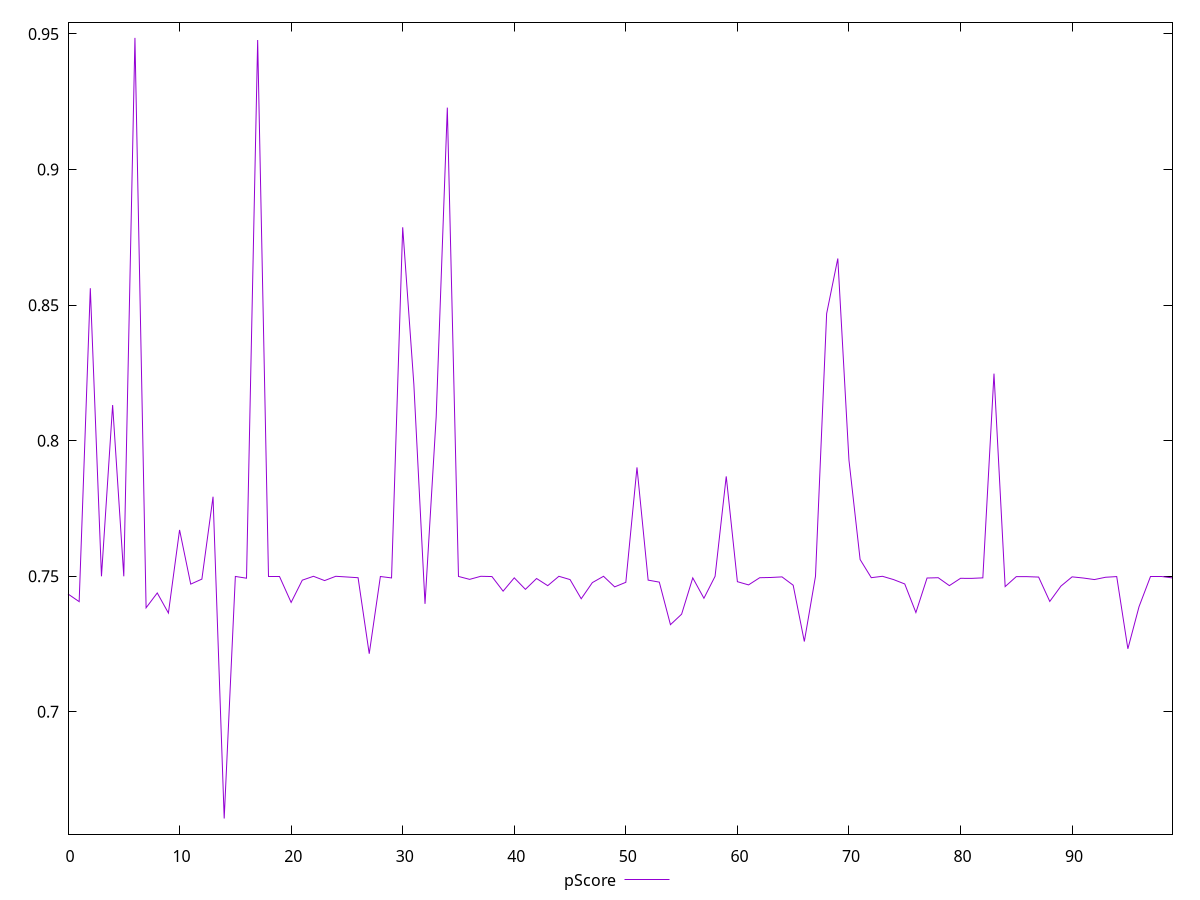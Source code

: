 reset

$pScore <<EOF
0 0.7434733333333333
1 0.7406533333328035
2 0.8562391666571298
3 0.75
4 0.8131591666738192
5 0.75
6 0.9485575000196695
7 0.7383822222222223
8 0.7438522222222222
9 0.7364488888780276
10 0.7670983333388964
11 0.7471144444444444
12 0.7489644444444444
13 0.7793441666662693
14 0.6606666666666667
15 0.7499455555555555
16 0.7492944444444445
17 0.9477783333261808
18 0.75
19 0.75
20 0.7403644444444445
21 0.74857
22 0.75
23 0.7484177777777777
24 0.75
25 0.7497433333333333
26 0.7494755555555556
27 0.7214416666825613
28 0.7499222222222223
29 0.7493966666666667
30 0.8787225000063579
31 0.8207975000143051
32 0.7398422222222222
33 0.8086883333325385
34 0.922841666713357
35 0.7499466666666667
36 0.7488666666666667
37 0.75
38 0.7499033333333334
39 0.7445177777777778
40 0.7494277777777778
41 0.7451888888888889
42 0.7491822222222222
43 0.7465444444444445
44 0.75
45 0.7487877777777777
46 0.7417177777777778
47 0.7476755555555555
48 0.75
49 0.7460977777777777
50 0.7477844444444445
51 0.7901574999590715
52 0.7485888888888889
53 0.7478488888888889
54 0.7321577777777778
55 0.7360311111111111
56 0.7494155555555555
57 0.7419055555555556
58 0.75
59 0.7868550000091393
60 0.7480155555555555
61 0.7468266666666666
62 0.7494777777777778
63 0.7495633333333334
64 0.7497822222222222
65 0.7467077777777777
66 0.7259533333333333
67 0.75
68 0.846890000005563
69 0.867200833360354
70 0.7928541666766008
71 0.7561883333325385
72 0.7494877777777778
73 0.75
74 0.7487855555555556
75 0.7471755555555556
76 0.73664
77 0.7493655555555555
78 0.7494766666666667
79 0.7465577777777778
80 0.7492544444444444
81 0.7492344444444444
82 0.7494277777777778
83 0.8247408333420754
84 0.7462011111111111
85 0.7498855555555556
86 0.7498622222222222
87 0.7497133333333333
88 0.7407311111111111
89 0.74638
90 0.7497933333333333
91 0.7493666666666666
92 0.7487944444444444
93 0.7496422222222222
94 0.7498955555555555
95 0.7232566666666667
96 0.738791111111641
97 0.75
98 0.75
99 0.749398888888889
EOF

set key outside below
set xrange [0:99]
set yrange [0.6549088499996066:0.9543153166867296]
set trange [0.6549088499996066:0.9543153166867296]
set terminal svg size 640, 500 enhanced background rgb 'white'
set output "report_00013_2021-02-09T12-04-24.940Z/uses-rel-preconnect/samples/pages+cached+noadtech+nomedia/pScore/values.svg"

plot $pScore title "pScore" with line

reset
